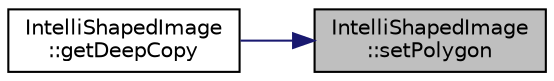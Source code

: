 digraph "IntelliShapedImage::setPolygon"
{
 // LATEX_PDF_SIZE
  edge [fontname="Helvetica",fontsize="10",labelfontname="Helvetica",labelfontsize="10"];
  node [fontname="Helvetica",fontsize="10",shape=record];
  rankdir="RL";
  Node1 [label="IntelliShapedImage\l::setPolygon",height=0.2,width=0.4,color="black", fillcolor="grey75", style="filled", fontcolor="black",tooltip="A function that sets the data of the visible Polygon."];
  Node1 -> Node2 [dir="back",color="midnightblue",fontsize="10",style="solid",fontname="Helvetica"];
  Node2 [label="IntelliShapedImage\l::getDeepCopy",height=0.2,width=0.4,color="black", fillcolor="white", style="filled",URL="$class_intelli_shaped_image.html#aed0b31e0fa771104399d1f5ff39a0337",tooltip="A function that copys all that returns a [allocated] Image."];
}
